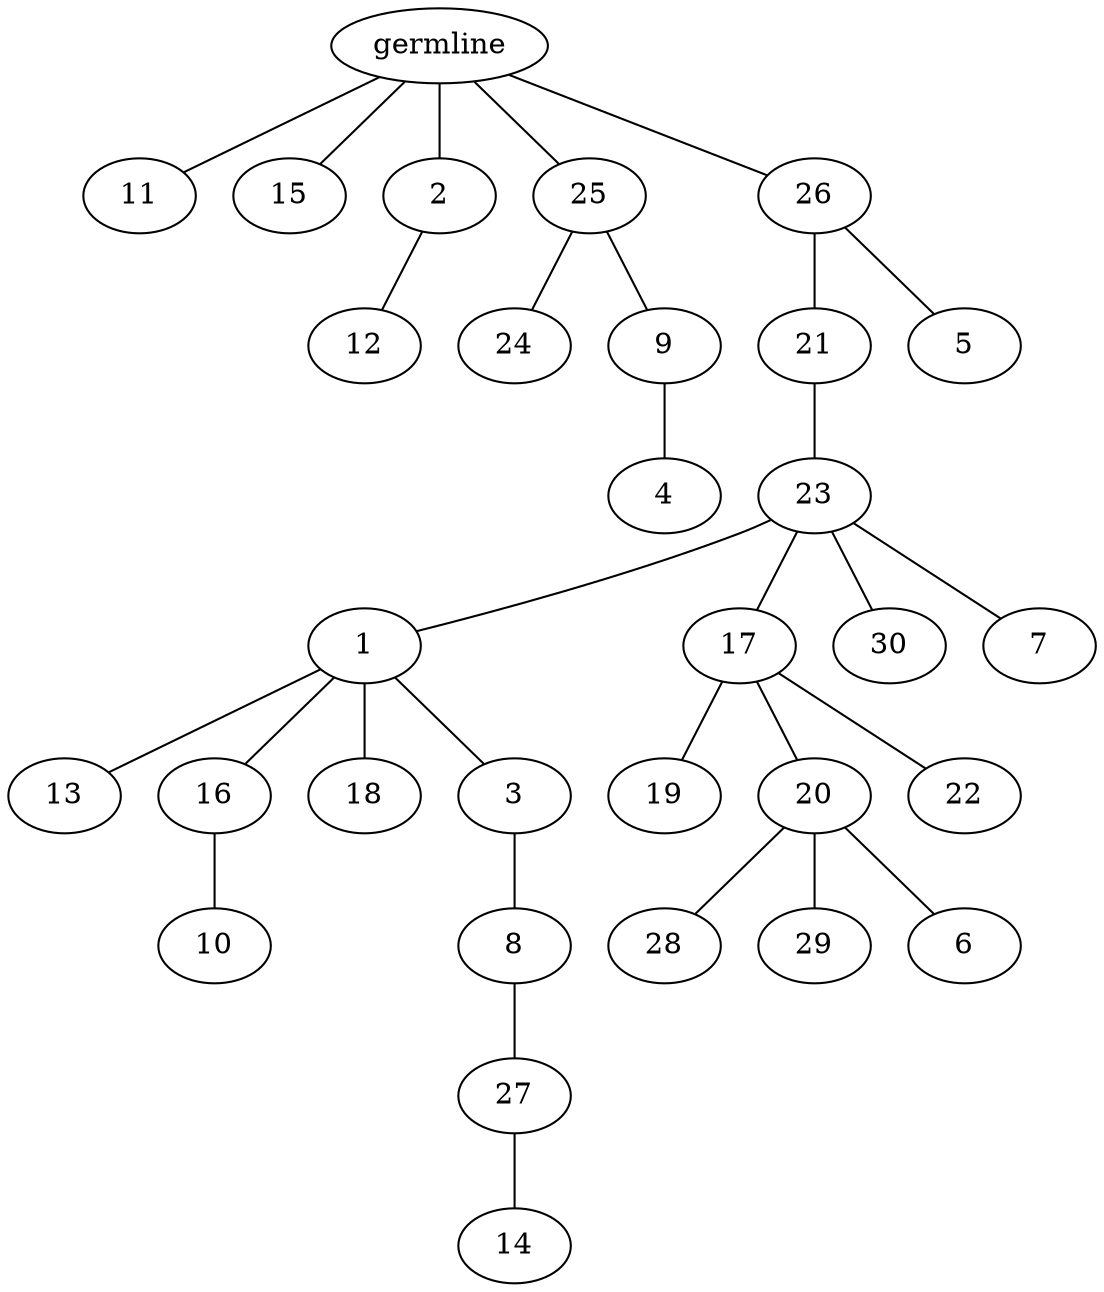 graph tree {
    "139691870425440" [label="germline"];
    "139691870533280" [label="11"];
    "139691870532944" [label="15"];
    "139691870532608" [label="2"];
    "139691870532464" [label="12"];
    "139691870533808" [label="25"];
    "139691870533328" [label="24"];
    "139691870532416" [label="9"];
    "139691870533568" [label="4"];
    "139691870534384" [label="26"];
    "139691870533856" [label="21"];
    "139691870534288" [label="23"];
    "139691870534672" [label="1"];
    "139691870535008" [label="13"];
    "139691870534720" [label="16"];
    "139691870535104" [label="10"];
    "139691870535152" [label="18"];
    "139691870535296" [label="3"];
    "139691875426656" [label="8"];
    "139691875426608" [label="27"];
    "139691875427136" [label="14"];
    "139691870534768" [label="17"];
    "139691875427376" [label="19"];
    "139691875426368" [label="20"];
    "139691875427664" [label="28"];
    "139691875426800" [label="29"];
    "139691875427472" [label="6"];
    "139691870428704" [label="22"];
    "139691870535440" [label="30"];
    "139691875428528" [label="7"];
    "139691870534960" [label="5"];
    "139691870425440" -- "139691870533280";
    "139691870425440" -- "139691870532944";
    "139691870425440" -- "139691870532608";
    "139691870425440" -- "139691870533808";
    "139691870425440" -- "139691870534384";
    "139691870532608" -- "139691870532464";
    "139691870533808" -- "139691870533328";
    "139691870533808" -- "139691870532416";
    "139691870532416" -- "139691870533568";
    "139691870534384" -- "139691870533856";
    "139691870534384" -- "139691870534960";
    "139691870533856" -- "139691870534288";
    "139691870534288" -- "139691870534672";
    "139691870534288" -- "139691870534768";
    "139691870534288" -- "139691870535440";
    "139691870534288" -- "139691875428528";
    "139691870534672" -- "139691870535008";
    "139691870534672" -- "139691870534720";
    "139691870534672" -- "139691870535152";
    "139691870534672" -- "139691870535296";
    "139691870534720" -- "139691870535104";
    "139691870535296" -- "139691875426656";
    "139691875426656" -- "139691875426608";
    "139691875426608" -- "139691875427136";
    "139691870534768" -- "139691875427376";
    "139691870534768" -- "139691875426368";
    "139691870534768" -- "139691870428704";
    "139691875426368" -- "139691875427664";
    "139691875426368" -- "139691875426800";
    "139691875426368" -- "139691875427472";
}
